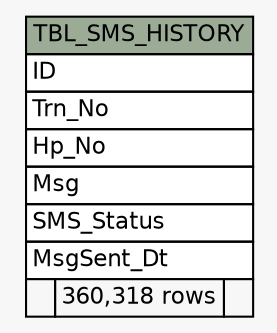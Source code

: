 // dot 2.38.0 on Windows 10 10.0
// SchemaSpy rev 590
digraph "TBL_SMS_HISTORY" {
  graph [
    rankdir="RL"
    bgcolor="#f7f7f7"
    nodesep="0.18"
    ranksep="0.46"
    fontname="Helvetica"
    fontsize="11"
  ];
  node [
    fontname="Helvetica"
    fontsize="11"
    shape="plaintext"
  ];
  edge [
    arrowsize="0.8"
  ];
  "TBL_SMS_HISTORY" [
    label=<
    <TABLE BORDER="0" CELLBORDER="1" CELLSPACING="0" BGCOLOR="#ffffff">
      <TR><TD COLSPAN="3" BGCOLOR="#9bab96" ALIGN="CENTER">TBL_SMS_HISTORY</TD></TR>
      <TR><TD PORT="ID" COLSPAN="3" ALIGN="LEFT">ID</TD></TR>
      <TR><TD PORT="Trn_No" COLSPAN="3" ALIGN="LEFT">Trn_No</TD></TR>
      <TR><TD PORT="Hp_No" COLSPAN="3" ALIGN="LEFT">Hp_No</TD></TR>
      <TR><TD PORT="Msg" COLSPAN="3" ALIGN="LEFT">Msg</TD></TR>
      <TR><TD PORT="SMS_Status" COLSPAN="3" ALIGN="LEFT">SMS_Status</TD></TR>
      <TR><TD PORT="MsgSent_Dt" COLSPAN="3" ALIGN="LEFT">MsgSent_Dt</TD></TR>
      <TR><TD ALIGN="LEFT" BGCOLOR="#f7f7f7">  </TD><TD ALIGN="RIGHT" BGCOLOR="#f7f7f7">360,318 rows</TD><TD ALIGN="RIGHT" BGCOLOR="#f7f7f7">  </TD></TR>
    </TABLE>>
    URL="tables/TBL_SMS_HISTORY.html"
    tooltip="TBL_SMS_HISTORY"
  ];
}
